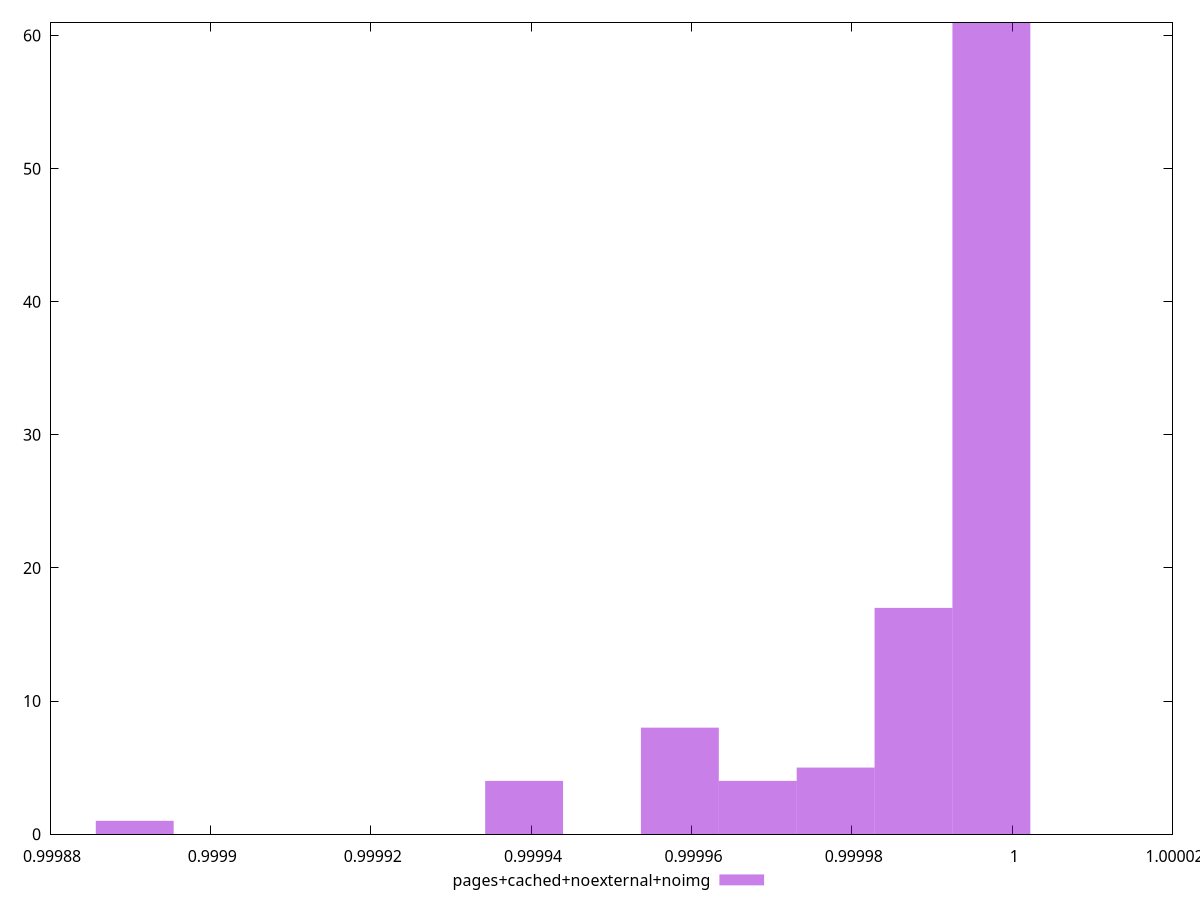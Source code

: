 $_pagesCachedNoexternalNoimg <<EOF
0.999987697870702 17
0.9999682715808218 4
0.999997411015642 61
0.9999585584358817 8
0.9999391321460016 4
0.9999779847257618 5
0.9998905664213011 1
EOF
set key outside below
set terminal pngcairo
set output "report_00004_2020-11-02T20-21-41.718Z/max-potential-fid/pages+cached+noexternal+noimg//hist.png"
set yrange [0:61]
set boxwidth 0.000009713144940075977
set style fill transparent solid 0.5 noborder
plot $_pagesCachedNoexternalNoimg title "pages+cached+noexternal+noimg" with boxes ,